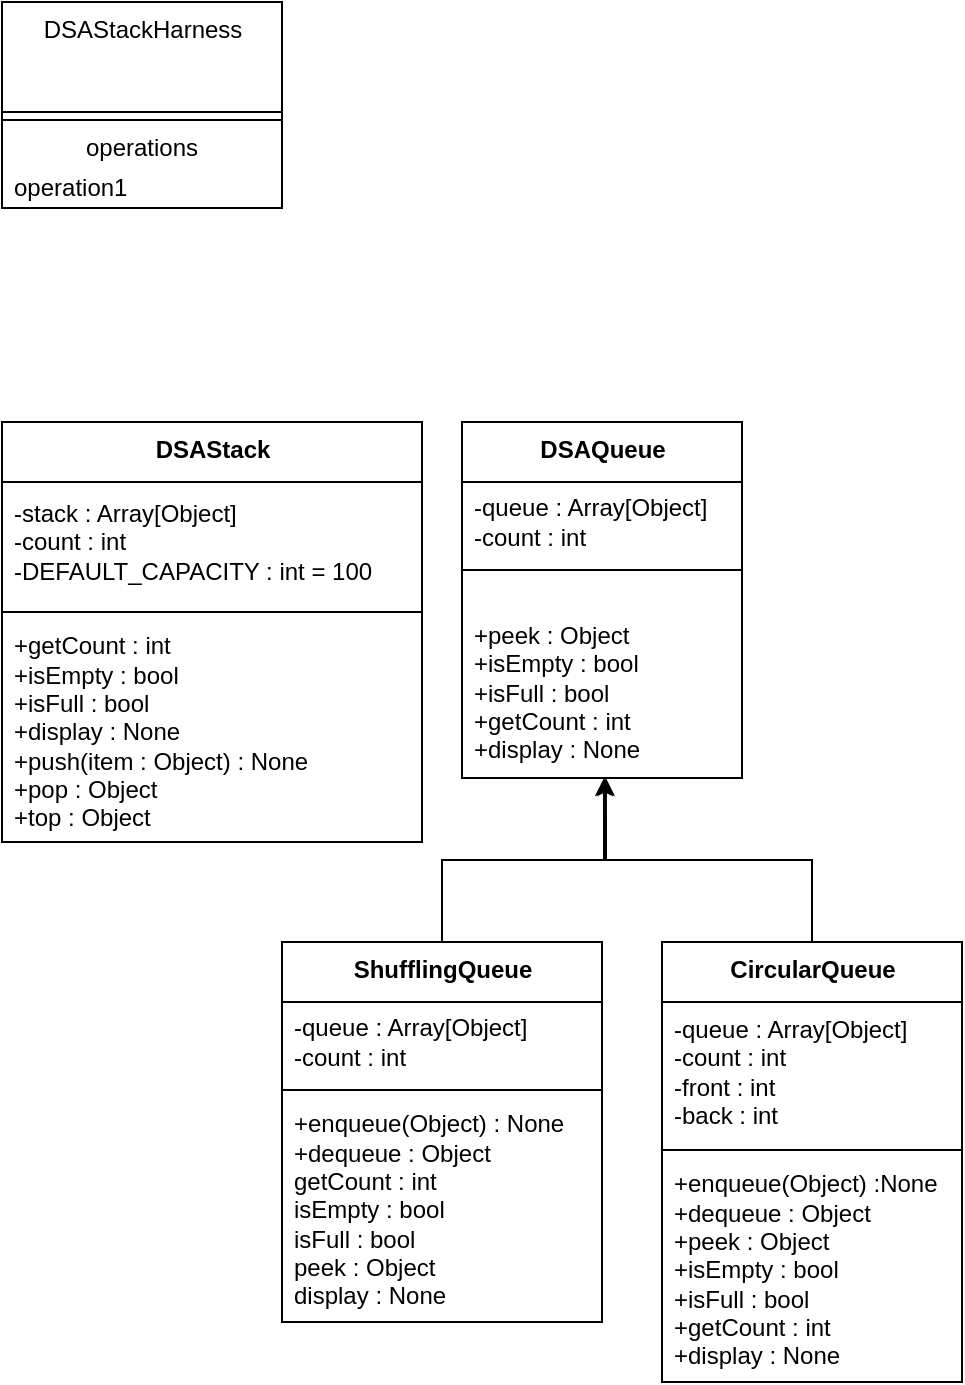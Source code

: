 <mxfile version="17.2.1" type="device"><diagram id="oMxpL6QajeO0-wv-bqkb" name="Page-1"><mxGraphModel dx="569" dy="1764" grid="1" gridSize="10" guides="1" tooltips="1" connect="1" arrows="1" fold="1" page="1" pageScale="1" pageWidth="827" pageHeight="1169" math="0" shadow="0"><root><mxCell id="0"/><mxCell id="1" parent="0"/><mxCell id="OhPS3s6oNTXrcN4TzQFP-1" value="&lt;b&gt;DSAStack&lt;/b&gt;" style="swimlane;fontStyle=0;align=center;verticalAlign=top;childLayout=stackLayout;horizontal=1;startSize=30;horizontalStack=0;resizeParent=1;resizeParentMax=0;resizeLast=0;collapsible=0;marginBottom=0;html=1;" parent="1" vertex="1"><mxGeometry x="270" y="160" width="210" height="210" as="geometry"/></mxCell><mxCell id="OhPS3s6oNTXrcN4TzQFP-3" value="-stack : Array[Object]&lt;br&gt;-count : int&amp;nbsp;&lt;br&gt;-DEFAULT_CAPACITY : int = 100" style="text;html=1;strokeColor=none;fillColor=none;align=left;verticalAlign=middle;spacingLeft=4;spacingRight=4;overflow=hidden;rotatable=0;points=[[0,0.5],[1,0.5]];portConstraint=eastwest;" parent="OhPS3s6oNTXrcN4TzQFP-1" vertex="1"><mxGeometry y="30" width="210" height="60" as="geometry"/></mxCell><mxCell id="OhPS3s6oNTXrcN4TzQFP-6" value="" style="line;strokeWidth=1;fillColor=none;align=left;verticalAlign=middle;spacingTop=-1;spacingLeft=3;spacingRight=3;rotatable=0;labelPosition=right;points=[];portConstraint=eastwest;" parent="OhPS3s6oNTXrcN4TzQFP-1" vertex="1"><mxGeometry y="90" width="210" height="10" as="geometry"/></mxCell><mxCell id="OhPS3s6oNTXrcN4TzQFP-8" value="+getCount : int&amp;nbsp;&lt;br&gt;+isEmpty : bool&lt;br&gt;+isFull : bool&lt;br&gt;+display : None&lt;br&gt;+push(item : Object) : None&lt;br&gt;+pop : Object&lt;br&gt;+top : Object" style="text;html=1;strokeColor=none;fillColor=none;align=left;verticalAlign=middle;spacingLeft=4;spacingRight=4;overflow=hidden;rotatable=0;points=[[0,0.5],[1,0.5]];portConstraint=eastwest;" parent="OhPS3s6oNTXrcN4TzQFP-1" vertex="1"><mxGeometry y="100" width="210" height="110" as="geometry"/></mxCell><mxCell id="OhPS3s6oNTXrcN4TzQFP-9" value="&lt;b&gt;DSAQueue&lt;/b&gt;" style="swimlane;fontStyle=0;align=center;verticalAlign=top;childLayout=stackLayout;horizontal=1;startSize=30;horizontalStack=0;resizeParent=1;resizeParentMax=0;resizeLast=0;collapsible=0;marginBottom=0;html=1;" parent="1" vertex="1"><mxGeometry x="500" y="160" width="140" height="178" as="geometry"/></mxCell><mxCell id="OhPS3s6oNTXrcN4TzQFP-11" value="-queue : Array[Object]&lt;br&gt;-count : int" style="text;html=1;strokeColor=none;fillColor=none;align=left;verticalAlign=middle;spacingLeft=4;spacingRight=4;overflow=hidden;rotatable=0;points=[[0,0.5],[1,0.5]];portConstraint=eastwest;" parent="OhPS3s6oNTXrcN4TzQFP-9" vertex="1"><mxGeometry y="30" width="140" height="40" as="geometry"/></mxCell><mxCell id="OhPS3s6oNTXrcN4TzQFP-14" value="" style="line;strokeWidth=1;fillColor=none;align=left;verticalAlign=middle;spacingTop=-1;spacingLeft=3;spacingRight=3;rotatable=0;labelPosition=right;points=[];portConstraint=eastwest;" parent="OhPS3s6oNTXrcN4TzQFP-9" vertex="1"><mxGeometry y="70" width="140" height="8" as="geometry"/></mxCell><mxCell id="OhPS3s6oNTXrcN4TzQFP-16" value="&lt;br&gt;+peek : Object&lt;br&gt;+isEmpty : bool&lt;br&gt;+isFull : bool&lt;br&gt;+getCount : int&lt;br&gt;+display : None" style="text;html=1;strokeColor=none;fillColor=none;align=left;verticalAlign=middle;spacingLeft=4;spacingRight=4;overflow=hidden;rotatable=0;points=[[0,0.5],[1,0.5]];portConstraint=eastwest;" parent="OhPS3s6oNTXrcN4TzQFP-9" vertex="1"><mxGeometry y="78" width="140" height="100" as="geometry"/></mxCell><mxCell id="OhPS3s6oNTXrcN4TzQFP-25" style="edgeStyle=orthogonalEdgeStyle;rounded=0;orthogonalLoop=1;jettySize=auto;html=1;entryX=0.507;entryY=1;entryDx=0;entryDy=0;entryPerimeter=0;" parent="1" source="OhPS3s6oNTXrcN4TzQFP-17" target="OhPS3s6oNTXrcN4TzQFP-16" edge="1"><mxGeometry relative="1" as="geometry"/></mxCell><mxCell id="OhPS3s6oNTXrcN4TzQFP-17" value="&lt;b&gt;ShufflingQueue&lt;/b&gt;" style="swimlane;fontStyle=0;align=center;verticalAlign=top;childLayout=stackLayout;horizontal=1;startSize=30;horizontalStack=0;resizeParent=1;resizeParentMax=0;resizeLast=0;collapsible=0;marginBottom=0;html=1;" parent="1" vertex="1"><mxGeometry x="410" y="420" width="160" height="190" as="geometry"/></mxCell><mxCell id="OhPS3s6oNTXrcN4TzQFP-18" value="-queue : Array[Object]&lt;br&gt;-count : int" style="text;html=1;strokeColor=none;fillColor=none;align=left;verticalAlign=middle;spacingLeft=4;spacingRight=4;overflow=hidden;rotatable=0;points=[[0,0.5],[1,0.5]];portConstraint=eastwest;" parent="OhPS3s6oNTXrcN4TzQFP-17" vertex="1"><mxGeometry y="30" width="160" height="40" as="geometry"/></mxCell><mxCell id="OhPS3s6oNTXrcN4TzQFP-19" value="" style="line;strokeWidth=1;fillColor=none;align=left;verticalAlign=middle;spacingTop=-1;spacingLeft=3;spacingRight=3;rotatable=0;labelPosition=right;points=[];portConstraint=eastwest;" parent="OhPS3s6oNTXrcN4TzQFP-17" vertex="1"><mxGeometry y="70" width="160" height="8" as="geometry"/></mxCell><mxCell id="OhPS3s6oNTXrcN4TzQFP-20" value="+enqueue(Object) : None&lt;br&gt;+dequeue : Object&lt;br&gt;getCount : int&lt;br&gt;isEmpty : bool&lt;br&gt;isFull : bool&lt;br&gt;peek : Object&lt;br&gt;display : None" style="text;html=1;strokeColor=none;fillColor=none;align=left;verticalAlign=middle;spacingLeft=4;spacingRight=4;overflow=hidden;rotatable=0;points=[[0,0.5],[1,0.5]];portConstraint=eastwest;" parent="OhPS3s6oNTXrcN4TzQFP-17" vertex="1"><mxGeometry y="78" width="160" height="112" as="geometry"/></mxCell><mxCell id="OhPS3s6oNTXrcN4TzQFP-26" style="edgeStyle=orthogonalEdgeStyle;rounded=0;orthogonalLoop=1;jettySize=auto;html=1;entryX=0.514;entryY=1;entryDx=0;entryDy=0;entryPerimeter=0;" parent="1" source="OhPS3s6oNTXrcN4TzQFP-21" target="OhPS3s6oNTXrcN4TzQFP-16" edge="1"><mxGeometry relative="1" as="geometry"/></mxCell><mxCell id="OhPS3s6oNTXrcN4TzQFP-21" value="&lt;b&gt;CircularQueue&lt;/b&gt;" style="swimlane;fontStyle=0;align=center;verticalAlign=top;childLayout=stackLayout;horizontal=1;startSize=30;horizontalStack=0;resizeParent=1;resizeParentMax=0;resizeLast=0;collapsible=0;marginBottom=0;html=1;" parent="1" vertex="1"><mxGeometry x="600" y="420" width="150" height="220" as="geometry"/></mxCell><mxCell id="OhPS3s6oNTXrcN4TzQFP-22" value="-queue : Array[Object]&lt;br&gt;-count : int&lt;br&gt;-front : int&lt;br&gt;-back : int" style="text;html=1;strokeColor=none;fillColor=none;align=left;verticalAlign=middle;spacingLeft=4;spacingRight=4;overflow=hidden;rotatable=0;points=[[0,0.5],[1,0.5]];portConstraint=eastwest;" parent="OhPS3s6oNTXrcN4TzQFP-21" vertex="1"><mxGeometry y="30" width="150" height="70" as="geometry"/></mxCell><mxCell id="OhPS3s6oNTXrcN4TzQFP-23" value="" style="line;strokeWidth=1;fillColor=none;align=left;verticalAlign=middle;spacingTop=-1;spacingLeft=3;spacingRight=3;rotatable=0;labelPosition=right;points=[];portConstraint=eastwest;" parent="OhPS3s6oNTXrcN4TzQFP-21" vertex="1"><mxGeometry y="100" width="150" height="8" as="geometry"/></mxCell><mxCell id="OhPS3s6oNTXrcN4TzQFP-24" value="+enqueue(Object) :None&lt;br&gt;+dequeue : Object&lt;br&gt;+peek : Object&lt;br&gt;+isEmpty : bool&lt;br&gt;+isFull : bool&lt;br&gt;+getCount : int&lt;br&gt;+display : None" style="text;html=1;strokeColor=none;fillColor=none;align=left;verticalAlign=middle;spacingLeft=4;spacingRight=4;overflow=hidden;rotatable=0;points=[[0,0.5],[1,0.5]];portConstraint=eastwest;" parent="OhPS3s6oNTXrcN4TzQFP-21" vertex="1"><mxGeometry y="108" width="150" height="112" as="geometry"/></mxCell><mxCell id="nO4IOI8MGLPRXD7zNy5c-2" value="DSAStackHarness" style="swimlane;fontStyle=0;align=center;verticalAlign=top;childLayout=stackLayout;horizontal=1;startSize=55;horizontalStack=0;resizeParent=1;resizeParentMax=0;resizeLast=0;collapsible=0;marginBottom=0;html=1;" vertex="1" parent="1"><mxGeometry x="270" y="-50" width="140" height="103" as="geometry"/></mxCell><mxCell id="nO4IOI8MGLPRXD7zNy5c-7" value="" style="line;strokeWidth=1;fillColor=none;align=left;verticalAlign=middle;spacingTop=-1;spacingLeft=3;spacingRight=3;rotatable=0;labelPosition=right;points=[];portConstraint=eastwest;" vertex="1" parent="nO4IOI8MGLPRXD7zNy5c-2"><mxGeometry y="55" width="140" height="8" as="geometry"/></mxCell><mxCell id="nO4IOI8MGLPRXD7zNy5c-8" value="operations" style="text;html=1;strokeColor=none;fillColor=none;align=center;verticalAlign=middle;spacingLeft=4;spacingRight=4;overflow=hidden;rotatable=0;points=[[0,0.5],[1,0.5]];portConstraint=eastwest;" vertex="1" parent="nO4IOI8MGLPRXD7zNy5c-2"><mxGeometry y="63" width="140" height="20" as="geometry"/></mxCell><mxCell id="nO4IOI8MGLPRXD7zNy5c-9" value="operation1" style="text;html=1;strokeColor=none;fillColor=none;align=left;verticalAlign=middle;spacingLeft=4;spacingRight=4;overflow=hidden;rotatable=0;points=[[0,0.5],[1,0.5]];portConstraint=eastwest;" vertex="1" parent="nO4IOI8MGLPRXD7zNy5c-2"><mxGeometry y="83" width="140" height="20" as="geometry"/></mxCell></root></mxGraphModel></diagram></mxfile>